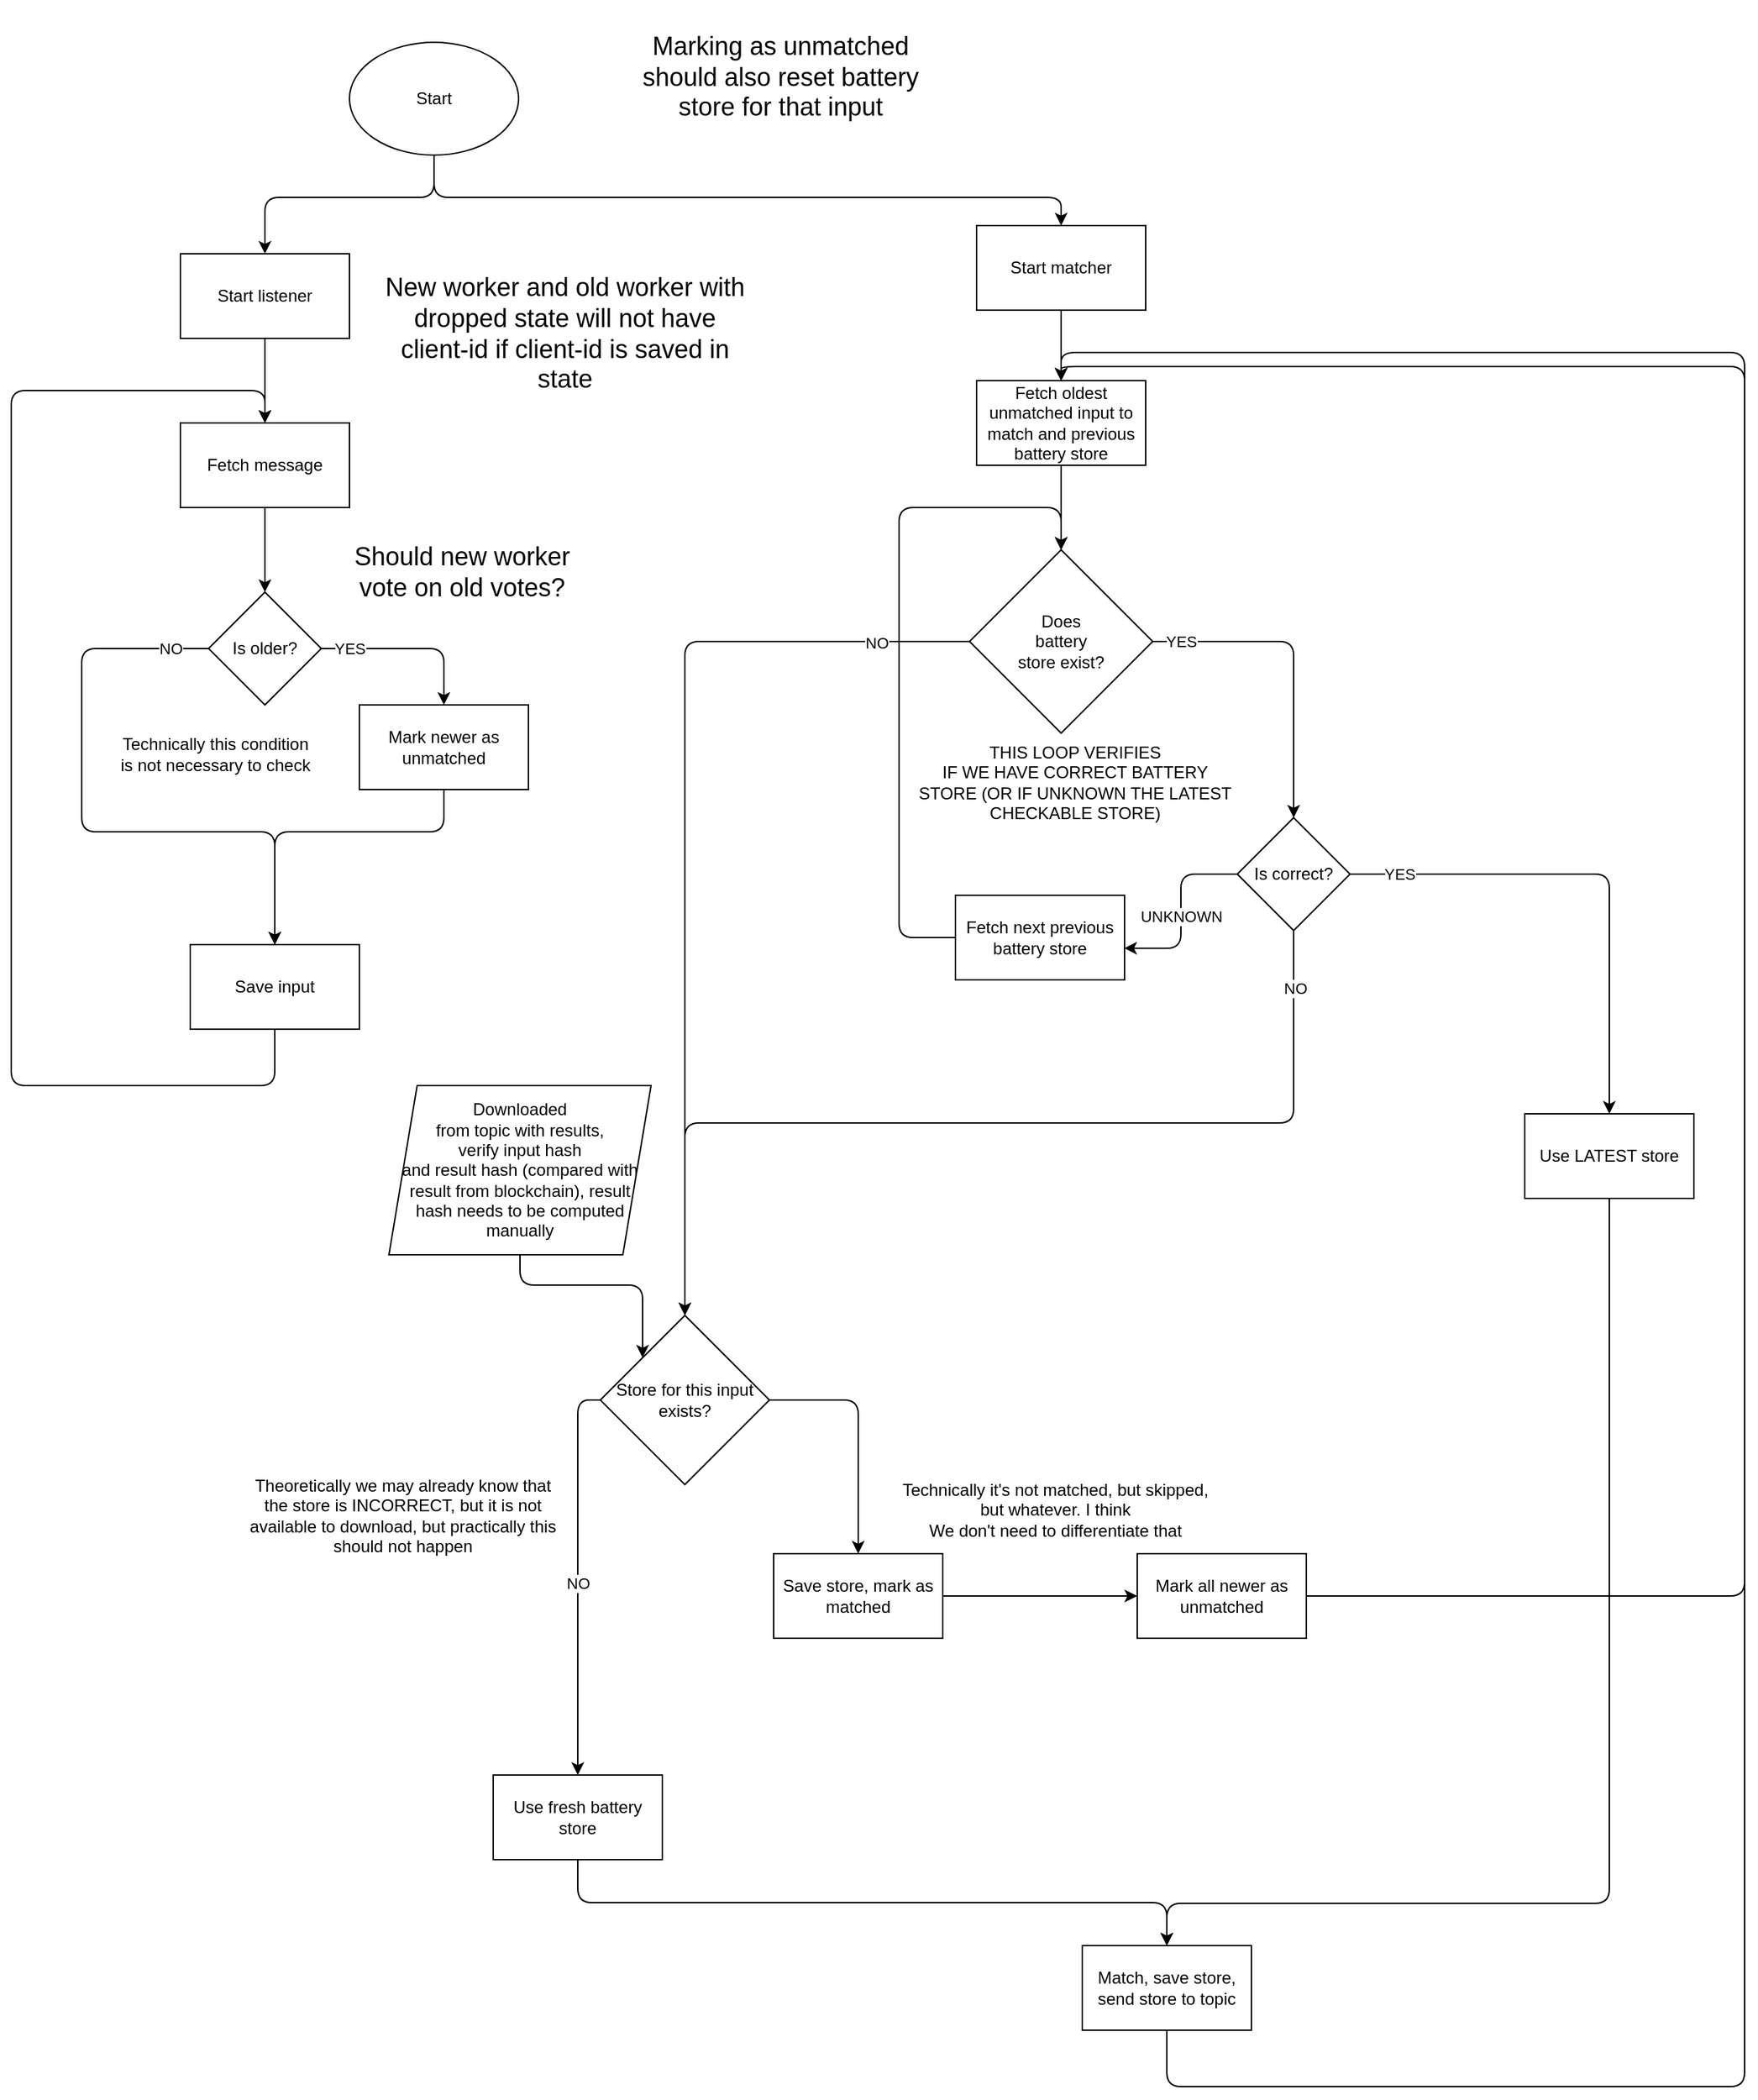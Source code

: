 <mxfile>
    <diagram id="Lcyty6XwSkGHCII1glxU" name="Page-1">
        <mxGraphModel dx="480" dy="1977" grid="0" gridSize="10" guides="1" tooltips="1" connect="1" arrows="1" fold="1" page="1" pageScale="1" pageWidth="827" pageHeight="1169" math="0" shadow="0">
            <root>
                <mxCell id="0"/>
                <mxCell id="1" parent="0"/>
                <mxCell id="27" style="edgeStyle=orthogonalEdgeStyle;html=1;exitX=0.5;exitY=1;exitDx=0;exitDy=0;entryX=0.5;entryY=0;entryDx=0;entryDy=0;" parent="1" source="13" target="14" edge="1">
                    <mxGeometry relative="1" as="geometry">
                        <Array as="points">
                            <mxPoint x="880" y="90"/>
                            <mxPoint x="760" y="90"/>
                        </Array>
                    </mxGeometry>
                </mxCell>
                <mxCell id="30" style="edgeStyle=orthogonalEdgeStyle;html=1;exitX=0.5;exitY=1;exitDx=0;exitDy=0;entryX=0.5;entryY=0;entryDx=0;entryDy=0;" parent="1" source="13" target="15" edge="1">
                    <mxGeometry relative="1" as="geometry">
                        <Array as="points">
                            <mxPoint x="880" y="90"/>
                            <mxPoint x="1325" y="90"/>
                        </Array>
                    </mxGeometry>
                </mxCell>
                <mxCell id="13" value="Start" style="ellipse;whiteSpace=wrap;html=1;" parent="1" vertex="1">
                    <mxGeometry x="820" y="-20" width="120" height="80" as="geometry"/>
                </mxCell>
                <mxCell id="19" value="" style="edgeStyle=none;html=1;" parent="1" source="14" target="16" edge="1">
                    <mxGeometry relative="1" as="geometry"/>
                </mxCell>
                <mxCell id="14" value="Start listener" style="rounded=0;whiteSpace=wrap;html=1;" parent="1" vertex="1">
                    <mxGeometry x="700" y="130" width="120" height="60" as="geometry"/>
                </mxCell>
                <mxCell id="29" value="" style="edgeStyle=orthogonalEdgeStyle;html=1;" parent="1" source="15" target="28" edge="1">
                    <mxGeometry relative="1" as="geometry"/>
                </mxCell>
                <mxCell id="15" value="Start matcher" style="rounded=0;whiteSpace=wrap;html=1;" parent="1" vertex="1">
                    <mxGeometry x="1265" y="110" width="120" height="60" as="geometry"/>
                </mxCell>
                <mxCell id="20" value="" style="edgeStyle=none;html=1;" parent="1" source="16" target="18" edge="1">
                    <mxGeometry relative="1" as="geometry"/>
                </mxCell>
                <mxCell id="16" value="Fetch message" style="rounded=0;whiteSpace=wrap;html=1;" parent="1" vertex="1">
                    <mxGeometry x="700" y="250" width="120" height="60" as="geometry"/>
                </mxCell>
                <mxCell id="23" style="edgeStyle=orthogonalEdgeStyle;html=1;exitX=1;exitY=0.5;exitDx=0;exitDy=0;entryX=0.5;entryY=0;entryDx=0;entryDy=0;" parent="1" source="18" target="21" edge="1">
                    <mxGeometry relative="1" as="geometry"/>
                </mxCell>
                <mxCell id="51" value="YES" style="edgeLabel;html=1;align=center;verticalAlign=middle;resizable=0;points=[];" parent="23" vertex="1" connectable="0">
                    <mxGeometry x="-0.748" relative="1" as="geometry">
                        <mxPoint x="4" as="offset"/>
                    </mxGeometry>
                </mxCell>
                <mxCell id="25" style="edgeStyle=orthogonalEdgeStyle;html=1;exitX=0;exitY=0.5;exitDx=0;exitDy=0;" parent="1" source="18" target="24" edge="1">
                    <mxGeometry relative="1" as="geometry">
                        <Array as="points">
                            <mxPoint x="630" y="410"/>
                            <mxPoint x="630" y="540"/>
                            <mxPoint x="767" y="540"/>
                        </Array>
                    </mxGeometry>
                </mxCell>
                <mxCell id="52" value="NO" style="edgeLabel;html=1;align=center;verticalAlign=middle;resizable=0;points=[];" parent="25" vertex="1" connectable="0">
                    <mxGeometry x="-0.876" y="-3" relative="1" as="geometry">
                        <mxPoint y="3" as="offset"/>
                    </mxGeometry>
                </mxCell>
                <mxCell id="18" value="Is older?" style="rhombus;whiteSpace=wrap;html=1;" parent="1" vertex="1">
                    <mxGeometry x="720" y="370" width="80" height="80" as="geometry"/>
                </mxCell>
                <mxCell id="26" style="edgeStyle=orthogonalEdgeStyle;html=1;exitX=0.5;exitY=1;exitDx=0;exitDy=0;entryX=0.5;entryY=0;entryDx=0;entryDy=0;" parent="1" source="21" target="24" edge="1">
                    <mxGeometry relative="1" as="geometry">
                        <Array as="points">
                            <mxPoint x="887" y="540"/>
                            <mxPoint x="767" y="540"/>
                        </Array>
                    </mxGeometry>
                </mxCell>
                <mxCell id="21" value="Mark newer as unmatched" style="rounded=0;whiteSpace=wrap;html=1;" parent="1" vertex="1">
                    <mxGeometry x="827" y="450" width="120" height="60" as="geometry"/>
                </mxCell>
                <mxCell id="48" style="edgeStyle=orthogonalEdgeStyle;html=1;exitX=0.5;exitY=1;exitDx=0;exitDy=0;entryX=0.5;entryY=0;entryDx=0;entryDy=0;" parent="1" source="24" target="16" edge="1">
                    <mxGeometry relative="1" as="geometry">
                        <Array as="points">
                            <mxPoint x="767" y="720"/>
                            <mxPoint x="580" y="720"/>
                            <mxPoint x="580" y="227"/>
                            <mxPoint x="760" y="227"/>
                        </Array>
                    </mxGeometry>
                </mxCell>
                <mxCell id="24" value="Save input" style="rounded=0;whiteSpace=wrap;html=1;" parent="1" vertex="1">
                    <mxGeometry x="707" y="620" width="120" height="60" as="geometry"/>
                </mxCell>
                <mxCell id="32" value="" style="edgeStyle=orthogonalEdgeStyle;html=1;entryX=0.5;entryY=0;entryDx=0;entryDy=0;" parent="1" source="28" target="33" edge="1">
                    <mxGeometry relative="1" as="geometry">
                        <mxPoint x="1325" y="340" as="targetPoint"/>
                    </mxGeometry>
                </mxCell>
                <mxCell id="28" value="Fetch oldest unmatched input to match and previous battery store" style="rounded=0;whiteSpace=wrap;html=1;" parent="1" vertex="1">
                    <mxGeometry x="1265" y="220" width="120" height="60" as="geometry"/>
                </mxCell>
                <mxCell id="37" style="edgeStyle=orthogonalEdgeStyle;html=1;exitX=1;exitY=0.5;exitDx=0;exitDy=0;entryX=0.5;entryY=0;entryDx=0;entryDy=0;" parent="1" source="33" target="36" edge="1">
                    <mxGeometry relative="1" as="geometry"/>
                </mxCell>
                <mxCell id="50" value="YES" style="edgeLabel;html=1;align=center;verticalAlign=middle;resizable=0;points=[];" parent="37" vertex="1" connectable="0">
                    <mxGeometry x="-0.733" y="-4" relative="1" as="geometry">
                        <mxPoint x="-10" y="-4" as="offset"/>
                    </mxGeometry>
                </mxCell>
                <mxCell id="54" style="edgeStyle=orthogonalEdgeStyle;html=1;exitX=0;exitY=0.5;exitDx=0;exitDy=0;entryX=0.5;entryY=0;entryDx=0;entryDy=0;" parent="1" source="33" target="122" edge="1">
                    <mxGeometry relative="1" as="geometry"/>
                </mxCell>
                <mxCell id="55" value="NO" style="edgeLabel;html=1;align=center;verticalAlign=middle;resizable=0;points=[];" parent="54" vertex="1" connectable="0">
                    <mxGeometry x="-0.804" y="1" relative="1" as="geometry">
                        <mxPoint as="offset"/>
                    </mxGeometry>
                </mxCell>
                <mxCell id="33" value="Does&lt;br&gt;battery&lt;br&gt;store exist?" style="rhombus;whiteSpace=wrap;html=1;" parent="1" vertex="1">
                    <mxGeometry x="1260" y="340" width="130" height="130" as="geometry"/>
                </mxCell>
                <mxCell id="39" style="edgeStyle=orthogonalEdgeStyle;html=1;exitX=1;exitY=0.5;exitDx=0;exitDy=0;entryX=0.5;entryY=0;entryDx=0;entryDy=0;" parent="1" source="36" target="38" edge="1">
                    <mxGeometry relative="1" as="geometry"/>
                </mxCell>
                <mxCell id="42" value="YES" style="edgeLabel;html=1;align=center;verticalAlign=middle;resizable=0;points=[];" parent="39" vertex="1" connectable="0">
                    <mxGeometry x="-0.685" y="-3" relative="1" as="geometry">
                        <mxPoint x="-21" y="-3" as="offset"/>
                    </mxGeometry>
                </mxCell>
                <mxCell id="43" style="edgeStyle=orthogonalEdgeStyle;html=1;exitX=0.5;exitY=1;exitDx=0;exitDy=0;entryX=0.5;entryY=0;entryDx=0;entryDy=0;" parent="1" source="36" target="122" edge="1">
                    <mxGeometry relative="1" as="geometry">
                        <mxPoint x="1530" y="641.62" as="sourcePoint"/>
                        <mxPoint x="1490" y="760.05" as="targetPoint"/>
                    </mxGeometry>
                </mxCell>
                <mxCell id="44" value="NO" style="edgeLabel;html=1;align=center;verticalAlign=middle;resizable=0;points=[];" parent="43" vertex="1" connectable="0">
                    <mxGeometry x="-0.28" y="2" relative="1" as="geometry">
                        <mxPoint x="118" y="-98" as="offset"/>
                    </mxGeometry>
                </mxCell>
                <mxCell id="46" style="edgeStyle=orthogonalEdgeStyle;html=1;exitX=0;exitY=0.5;exitDx=0;exitDy=0;entryX=0.998;entryY=0.626;entryDx=0;entryDy=0;entryPerimeter=0;" parent="1" source="36" target="45" edge="1">
                    <mxGeometry relative="1" as="geometry"/>
                </mxCell>
                <mxCell id="47" value="UNKNOWN" style="edgeLabel;html=1;align=center;verticalAlign=middle;resizable=0;points=[];" parent="46" vertex="1" connectable="0">
                    <mxGeometry x="-0.556" y="2" relative="1" as="geometry">
                        <mxPoint x="-11" y="28" as="offset"/>
                    </mxGeometry>
                </mxCell>
                <mxCell id="36" value="Is correct?" style="rhombus;whiteSpace=wrap;html=1;" parent="1" vertex="1">
                    <mxGeometry x="1450" y="530" width="80" height="80" as="geometry"/>
                </mxCell>
                <mxCell id="65" style="edgeStyle=orthogonalEdgeStyle;html=1;exitX=0.5;exitY=1;exitDx=0;exitDy=0;entryX=0.5;entryY=0;entryDx=0;entryDy=0;" parent="1" source="38" target="62" edge="1">
                    <mxGeometry relative="1" as="geometry">
                        <Array as="points">
                            <mxPoint x="1714" y="1300"/>
                            <mxPoint x="1400" y="1300"/>
                        </Array>
                        <mxPoint x="1704" y="1050.0" as="sourcePoint"/>
                    </mxGeometry>
                </mxCell>
                <mxCell id="38" value="Use LATEST store" style="rounded=0;whiteSpace=wrap;html=1;" parent="1" vertex="1">
                    <mxGeometry x="1654" y="740" width="120" height="60" as="geometry"/>
                </mxCell>
                <mxCell id="49" style="edgeStyle=orthogonalEdgeStyle;html=1;exitX=0;exitY=0.5;exitDx=0;exitDy=0;entryX=0.5;entryY=0;entryDx=0;entryDy=0;" parent="1" source="45" target="33" edge="1">
                    <mxGeometry relative="1" as="geometry">
                        <Array as="points">
                            <mxPoint x="1210" y="615"/>
                            <mxPoint x="1210" y="310"/>
                            <mxPoint x="1325" y="310"/>
                        </Array>
                    </mxGeometry>
                </mxCell>
                <mxCell id="45" value="Fetch next previous battery store" style="rounded=0;whiteSpace=wrap;html=1;" parent="1" vertex="1">
                    <mxGeometry x="1250" y="585" width="120" height="60" as="geometry"/>
                </mxCell>
                <mxCell id="131" style="edgeStyle=orthogonalEdgeStyle;html=1;exitX=0.5;exitY=1;exitDx=0;exitDy=0;entryX=0.5;entryY=0;entryDx=0;entryDy=0;" parent="1" source="53" target="62" edge="1">
                    <mxGeometry relative="1" as="geometry"/>
                </mxCell>
                <mxCell id="53" value="Use fresh battery store" style="rounded=0;whiteSpace=wrap;html=1;" parent="1" vertex="1">
                    <mxGeometry x="922" y="1209" width="120" height="60" as="geometry"/>
                </mxCell>
                <mxCell id="56" value="THIS LOOP VERIFIES&lt;br&gt;IF WE HAVE CORRECT BATTERY STORE (OR IF UNKNOWN THE LATEST CHECKABLE STORE)" style="text;html=1;strokeColor=none;fillColor=none;align=center;verticalAlign=middle;whiteSpace=wrap;rounded=0;" parent="1" vertex="1">
                    <mxGeometry x="1220" y="470" width="230" height="70" as="geometry"/>
                </mxCell>
                <mxCell id="134" style="edgeStyle=orthogonalEdgeStyle;html=1;exitX=1;exitY=0.5;exitDx=0;exitDy=0;entryX=0.5;entryY=0;entryDx=0;entryDy=0;" parent="1" source="57" target="28" edge="1">
                    <mxGeometry relative="1" as="geometry">
                        <Array as="points">
                            <mxPoint x="1810" y="1082"/>
                            <mxPoint x="1810" y="210"/>
                            <mxPoint x="1325" y="210"/>
                        </Array>
                    </mxGeometry>
                </mxCell>
                <mxCell id="57" value="Mark all newer as unmatched" style="rounded=0;whiteSpace=wrap;html=1;" parent="1" vertex="1">
                    <mxGeometry x="1379" y="1052" width="120" height="60" as="geometry"/>
                </mxCell>
                <mxCell id="66" style="edgeStyle=orthogonalEdgeStyle;html=1;exitX=0.5;exitY=1;exitDx=0;exitDy=0;entryX=0.5;entryY=0;entryDx=0;entryDy=0;" parent="1" source="62" target="28" edge="1">
                    <mxGeometry relative="1" as="geometry">
                        <Array as="points">
                            <mxPoint x="1400" y="1430"/>
                            <mxPoint x="1810" y="1430"/>
                            <mxPoint x="1810" y="200"/>
                            <mxPoint x="1325" y="200"/>
                        </Array>
                        <mxPoint x="1315" y="470" as="targetPoint"/>
                    </mxGeometry>
                </mxCell>
                <mxCell id="62" value="Match, save store, send store to topic" style="rounded=0;whiteSpace=wrap;html=1;" parent="1" vertex="1">
                    <mxGeometry x="1340" y="1330" width="120" height="60" as="geometry"/>
                </mxCell>
                <mxCell id="74" value="" style="edgeStyle=orthogonalEdgeStyle;html=1;" parent="1" source="70" target="57" edge="1">
                    <mxGeometry relative="1" as="geometry"/>
                </mxCell>
                <mxCell id="70" value="Save store, mark as matched" style="rounded=0;whiteSpace=wrap;html=1;" parent="1" vertex="1">
                    <mxGeometry x="1121" y="1052" width="120" height="60" as="geometry"/>
                </mxCell>
                <mxCell id="77" value="&lt;font style=&quot;font-size: 18px&quot;&gt;Marking as unmatched should also reset battery store for that input&lt;/font&gt;" style="text;html=1;strokeColor=none;fillColor=none;align=center;verticalAlign=middle;whiteSpace=wrap;rounded=0;" parent="1" vertex="1">
                    <mxGeometry x="1011" y="-50" width="230" height="110" as="geometry"/>
                </mxCell>
                <mxCell id="82" value="Theoretically we may already know that&lt;br&gt;the store is INCORRECT, but it is not available to download, but practically this should not happen" style="text;html=1;strokeColor=none;fillColor=none;align=center;verticalAlign=middle;whiteSpace=wrap;rounded=0;" parent="1" vertex="1">
                    <mxGeometry x="743" y="990" width="230" height="70" as="geometry"/>
                </mxCell>
                <mxCell id="86" value="Technically this condition&lt;br&gt;is not necessary to check" style="text;html=1;strokeColor=none;fillColor=none;align=center;verticalAlign=middle;whiteSpace=wrap;rounded=0;" parent="1" vertex="1">
                    <mxGeometry x="640" y="460" width="170" height="50" as="geometry"/>
                </mxCell>
                <mxCell id="91" value="Technically it's not matched, but skipped, but whatever. I think&lt;br&gt;We don't need to differentiate that" style="text;html=1;strokeColor=none;fillColor=none;align=center;verticalAlign=middle;whiteSpace=wrap;rounded=0;" parent="1" vertex="1">
                    <mxGeometry x="1206" y="986" width="230" height="70" as="geometry"/>
                </mxCell>
                <mxCell id="107" style="edgeStyle=orthogonalEdgeStyle;html=1;exitX=0.5;exitY=1;exitDx=0;exitDy=0;entryX=0.5;entryY=0;entryDx=0;entryDy=0;fontSize=12;elbow=vertical;" parent="1" edge="1">
                    <mxGeometry relative="1" as="geometry">
                        <mxPoint x="260" y="310" as="targetPoint"/>
                        <Array as="points">
                            <mxPoint x="135" y="770"/>
                            <mxPoint x="30" y="770"/>
                            <mxPoint x="30" y="280"/>
                            <mxPoint x="260" y="280"/>
                        </Array>
                    </mxGeometry>
                </mxCell>
                <mxCell id="119" value="&lt;font style=&quot;font-size: 18px&quot;&gt;Should new worker vote on old votes?&lt;/font&gt;" style="text;html=1;strokeColor=none;fillColor=none;align=center;verticalAlign=middle;whiteSpace=wrap;rounded=0;" parent="1" vertex="1">
                    <mxGeometry x="805" y="321" width="190" height="70" as="geometry"/>
                </mxCell>
                <mxCell id="120" value="&lt;font style=&quot;font-size: 18px&quot;&gt;New worker and old worker with dropped state will not have client-id if client-id is saved in state&lt;/font&gt;" style="text;html=1;strokeColor=none;fillColor=none;align=center;verticalAlign=middle;whiteSpace=wrap;rounded=0;" parent="1" vertex="1">
                    <mxGeometry x="841" y="127" width="264" height="120" as="geometry"/>
                </mxCell>
                <mxCell id="127" style="edgeStyle=orthogonalEdgeStyle;html=1;exitX=0;exitY=0.5;exitDx=0;exitDy=0;entryX=0.5;entryY=0;entryDx=0;entryDy=0;" parent="1" source="122" target="53" edge="1">
                    <mxGeometry relative="1" as="geometry"/>
                </mxCell>
                <mxCell id="128" value="NO" style="edgeLabel;html=1;align=center;verticalAlign=middle;resizable=0;points=[];" parent="127" vertex="1" connectable="0">
                    <mxGeometry x="-0.176" relative="1" as="geometry">
                        <mxPoint y="30" as="offset"/>
                    </mxGeometry>
                </mxCell>
                <mxCell id="133" style="edgeStyle=orthogonalEdgeStyle;html=1;exitX=1;exitY=0.5;exitDx=0;exitDy=0;entryX=0.5;entryY=0;entryDx=0;entryDy=0;" parent="1" source="122" target="70" edge="1">
                    <mxGeometry relative="1" as="geometry"/>
                </mxCell>
                <mxCell id="122" value="Store for this input exists?" style="rhombus;whiteSpace=wrap;html=1;" parent="1" vertex="1">
                    <mxGeometry x="998" y="883" width="120" height="120" as="geometry"/>
                </mxCell>
                <mxCell id="132" style="edgeStyle=orthogonalEdgeStyle;html=1;exitX=0.5;exitY=1;exitDx=0;exitDy=0;entryX=0;entryY=0;entryDx=0;entryDy=0;" parent="1" source="125" target="122" edge="1">
                    <mxGeometry relative="1" as="geometry"/>
                </mxCell>
                <mxCell id="125" value="Downloaded&lt;br&gt;from topic with results,&lt;br&gt;verify input hash&lt;br&gt;and result hash (compared with result from blockchain), result hash needs to be computed manually" style="shape=parallelogram;perimeter=parallelogramPerimeter;whiteSpace=wrap;html=1;fixedSize=1;fontSize=12;" parent="1" vertex="1">
                    <mxGeometry x="848" y="720" width="186" height="120" as="geometry"/>
                </mxCell>
            </root>
        </mxGraphModel>
    </diagram>
</mxfile>
